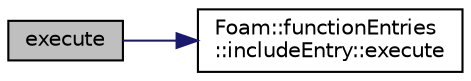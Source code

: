 digraph "execute"
{
  bgcolor="transparent";
  edge [fontname="Helvetica",fontsize="10",labelfontname="Helvetica",labelfontsize="10"];
  node [fontname="Helvetica",fontsize="10",shape=record];
  rankdir="LR";
  Node1 [label="execute",height=0.2,width=0.4,color="black", fillcolor="grey75", style="filled" fontcolor="black"];
  Node1 -> Node2 [color="midnightblue",fontsize="10",style="solid",fontname="Helvetica"];
  Node2 [label="Foam::functionEntries\l::includeEntry::execute",height=0.2,width=0.4,color="black",URL="$classFoam_1_1functionEntries_1_1includeEntry.html#af4d4e527efcece15dce7b0e62b29f7a2",tooltip="Include file in a sub-dict context. "];
}
